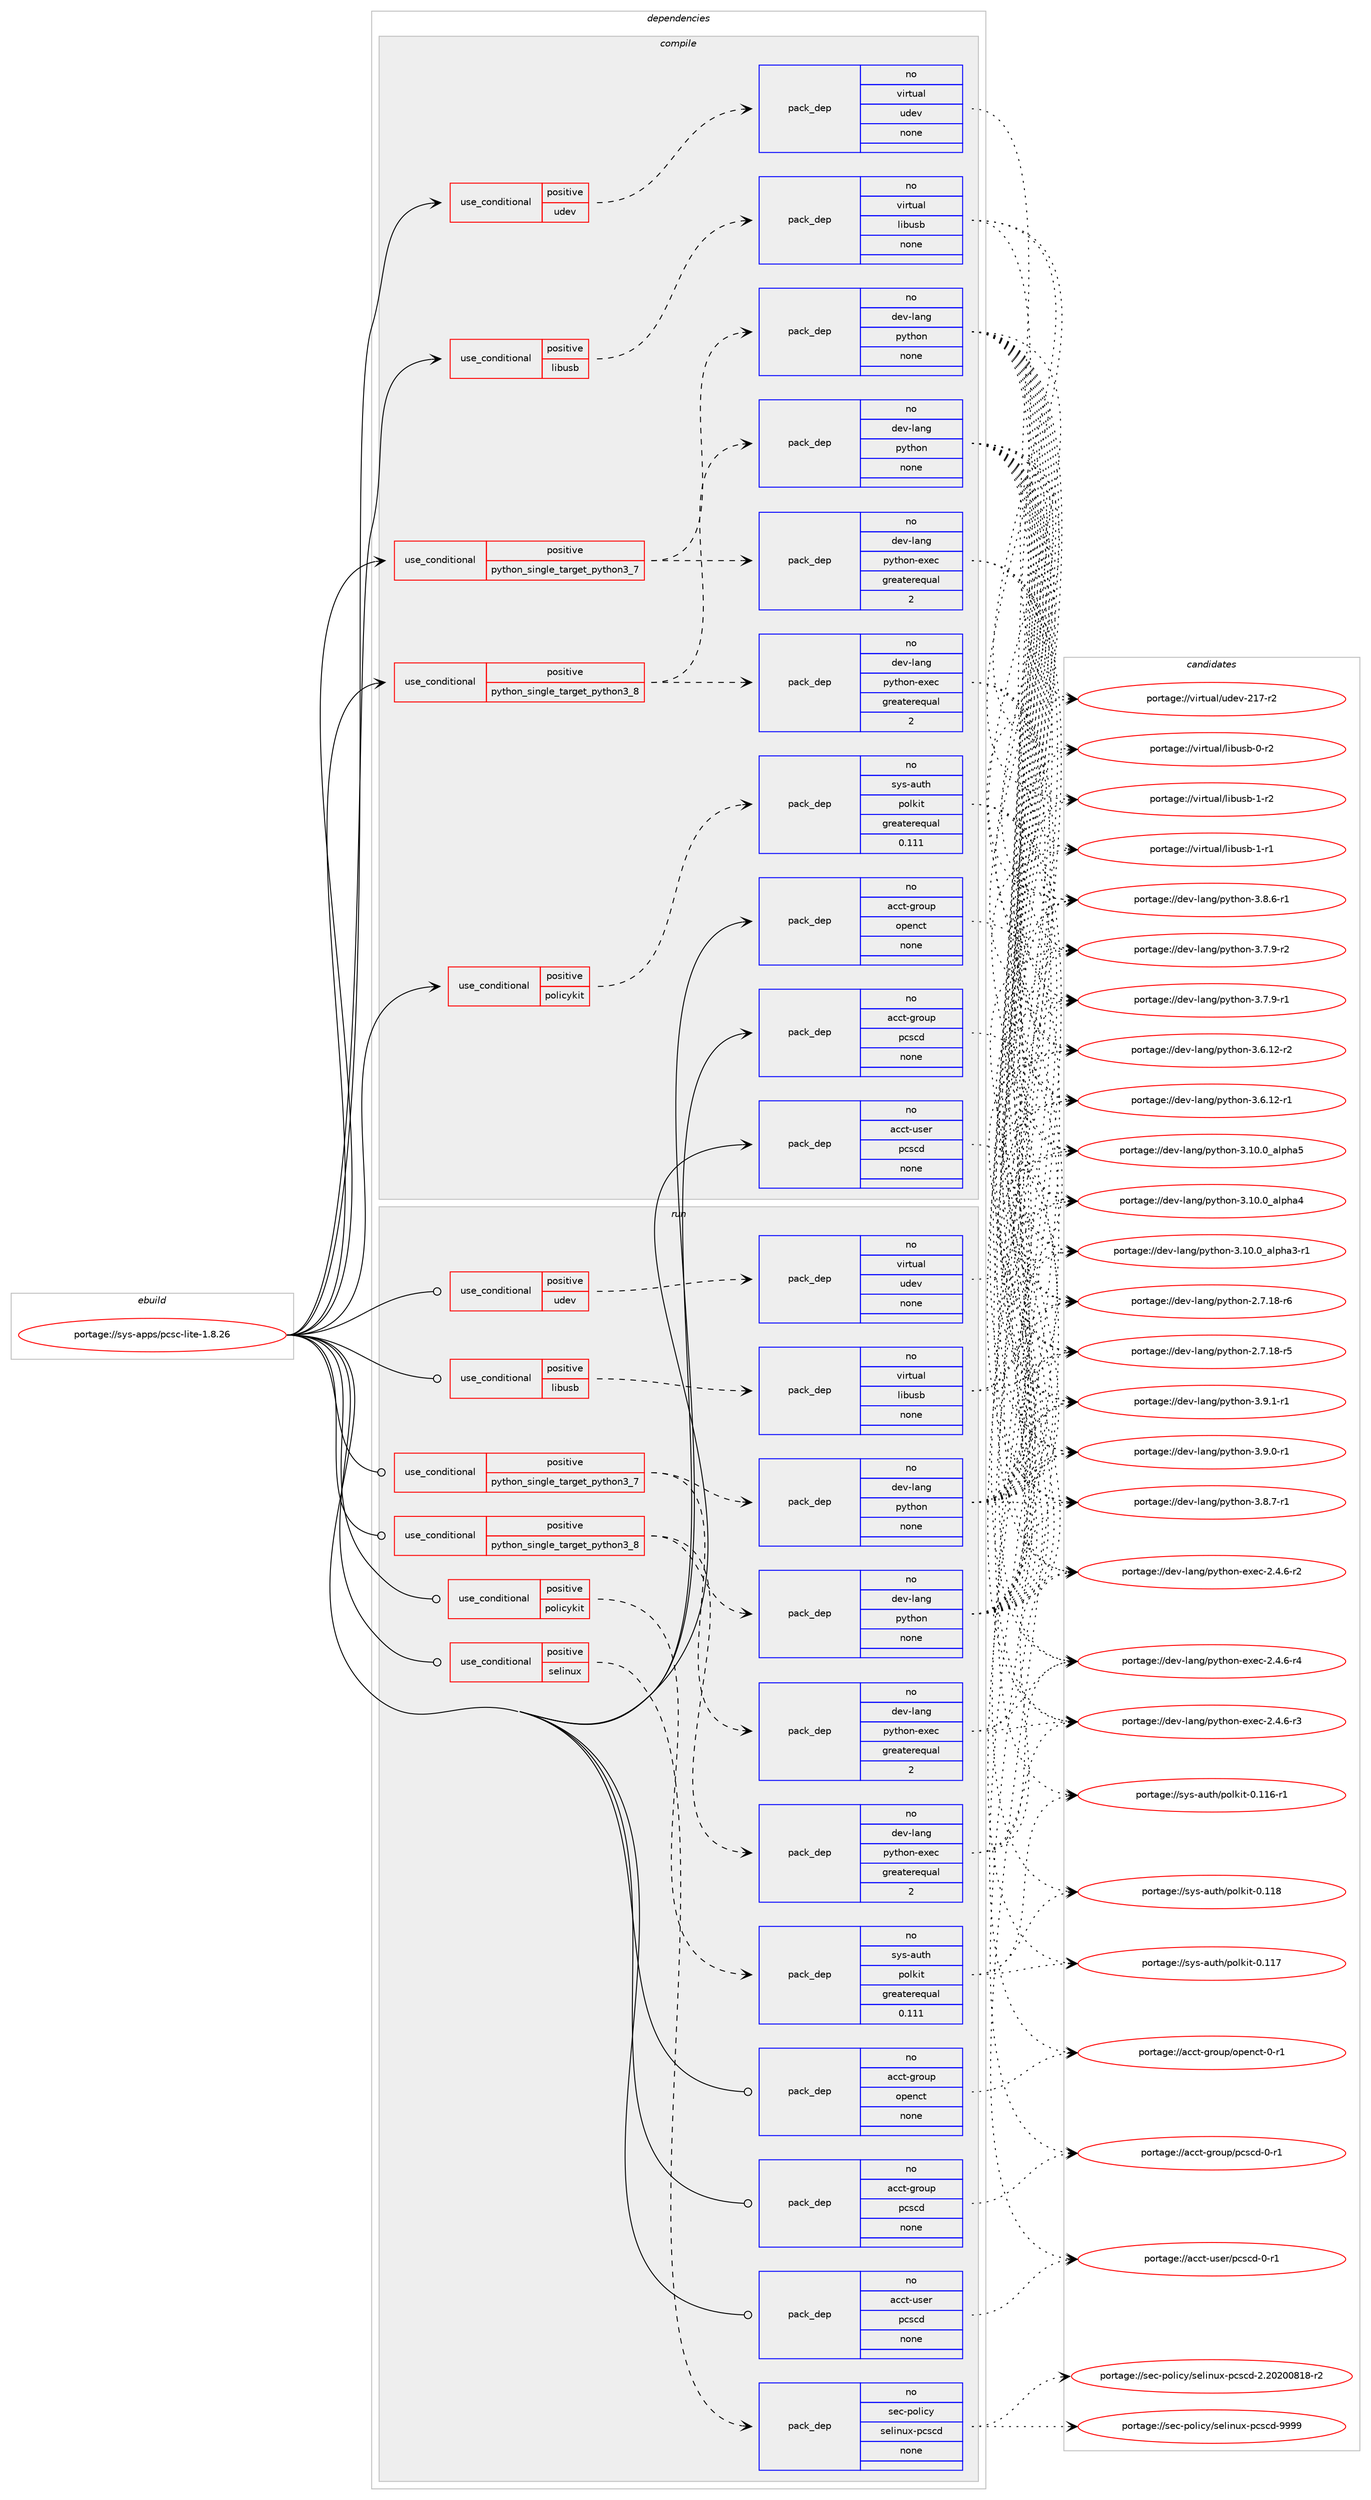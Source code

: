 digraph prolog {

# *************
# Graph options
# *************

newrank=true;
concentrate=true;
compound=true;
graph [rankdir=LR,fontname=Helvetica,fontsize=10,ranksep=1.5];#, ranksep=2.5, nodesep=0.2];
edge  [arrowhead=vee];
node  [fontname=Helvetica,fontsize=10];

# **********
# The ebuild
# **********

subgraph cluster_leftcol {
color=gray;
rank=same;
label=<<i>ebuild</i>>;
id [label="portage://sys-apps/pcsc-lite-1.8.26", color=red, width=4, href="../sys-apps/pcsc-lite-1.8.26.svg"];
}

# ****************
# The dependencies
# ****************

subgraph cluster_midcol {
color=gray;
label=<<i>dependencies</i>>;
subgraph cluster_compile {
fillcolor="#eeeeee";
style=filled;
label=<<i>compile</i>>;
subgraph cond1953 {
dependency6996 [label=<<TABLE BORDER="0" CELLBORDER="1" CELLSPACING="0" CELLPADDING="4"><TR><TD ROWSPAN="3" CELLPADDING="10">use_conditional</TD></TR><TR><TD>positive</TD></TR><TR><TD>libusb</TD></TR></TABLE>>, shape=none, color=red];
subgraph pack4970 {
dependency6997 [label=<<TABLE BORDER="0" CELLBORDER="1" CELLSPACING="0" CELLPADDING="4" WIDTH="220"><TR><TD ROWSPAN="6" CELLPADDING="30">pack_dep</TD></TR><TR><TD WIDTH="110">no</TD></TR><TR><TD>virtual</TD></TR><TR><TD>libusb</TD></TR><TR><TD>none</TD></TR><TR><TD></TD></TR></TABLE>>, shape=none, color=blue];
}
dependency6996:e -> dependency6997:w [weight=20,style="dashed",arrowhead="vee"];
}
id:e -> dependency6996:w [weight=20,style="solid",arrowhead="vee"];
subgraph cond1954 {
dependency6998 [label=<<TABLE BORDER="0" CELLBORDER="1" CELLSPACING="0" CELLPADDING="4"><TR><TD ROWSPAN="3" CELLPADDING="10">use_conditional</TD></TR><TR><TD>positive</TD></TR><TR><TD>policykit</TD></TR></TABLE>>, shape=none, color=red];
subgraph pack4971 {
dependency6999 [label=<<TABLE BORDER="0" CELLBORDER="1" CELLSPACING="0" CELLPADDING="4" WIDTH="220"><TR><TD ROWSPAN="6" CELLPADDING="30">pack_dep</TD></TR><TR><TD WIDTH="110">no</TD></TR><TR><TD>sys-auth</TD></TR><TR><TD>polkit</TD></TR><TR><TD>greaterequal</TD></TR><TR><TD>0.111</TD></TR></TABLE>>, shape=none, color=blue];
}
dependency6998:e -> dependency6999:w [weight=20,style="dashed",arrowhead="vee"];
}
id:e -> dependency6998:w [weight=20,style="solid",arrowhead="vee"];
subgraph cond1955 {
dependency7000 [label=<<TABLE BORDER="0" CELLBORDER="1" CELLSPACING="0" CELLPADDING="4"><TR><TD ROWSPAN="3" CELLPADDING="10">use_conditional</TD></TR><TR><TD>positive</TD></TR><TR><TD>python_single_target_python3_7</TD></TR></TABLE>>, shape=none, color=red];
subgraph pack4972 {
dependency7001 [label=<<TABLE BORDER="0" CELLBORDER="1" CELLSPACING="0" CELLPADDING="4" WIDTH="220"><TR><TD ROWSPAN="6" CELLPADDING="30">pack_dep</TD></TR><TR><TD WIDTH="110">no</TD></TR><TR><TD>dev-lang</TD></TR><TR><TD>python</TD></TR><TR><TD>none</TD></TR><TR><TD></TD></TR></TABLE>>, shape=none, color=blue];
}
dependency7000:e -> dependency7001:w [weight=20,style="dashed",arrowhead="vee"];
subgraph pack4973 {
dependency7002 [label=<<TABLE BORDER="0" CELLBORDER="1" CELLSPACING="0" CELLPADDING="4" WIDTH="220"><TR><TD ROWSPAN="6" CELLPADDING="30">pack_dep</TD></TR><TR><TD WIDTH="110">no</TD></TR><TR><TD>dev-lang</TD></TR><TR><TD>python-exec</TD></TR><TR><TD>greaterequal</TD></TR><TR><TD>2</TD></TR></TABLE>>, shape=none, color=blue];
}
dependency7000:e -> dependency7002:w [weight=20,style="dashed",arrowhead="vee"];
}
id:e -> dependency7000:w [weight=20,style="solid",arrowhead="vee"];
subgraph cond1956 {
dependency7003 [label=<<TABLE BORDER="0" CELLBORDER="1" CELLSPACING="0" CELLPADDING="4"><TR><TD ROWSPAN="3" CELLPADDING="10">use_conditional</TD></TR><TR><TD>positive</TD></TR><TR><TD>python_single_target_python3_8</TD></TR></TABLE>>, shape=none, color=red];
subgraph pack4974 {
dependency7004 [label=<<TABLE BORDER="0" CELLBORDER="1" CELLSPACING="0" CELLPADDING="4" WIDTH="220"><TR><TD ROWSPAN="6" CELLPADDING="30">pack_dep</TD></TR><TR><TD WIDTH="110">no</TD></TR><TR><TD>dev-lang</TD></TR><TR><TD>python</TD></TR><TR><TD>none</TD></TR><TR><TD></TD></TR></TABLE>>, shape=none, color=blue];
}
dependency7003:e -> dependency7004:w [weight=20,style="dashed",arrowhead="vee"];
subgraph pack4975 {
dependency7005 [label=<<TABLE BORDER="0" CELLBORDER="1" CELLSPACING="0" CELLPADDING="4" WIDTH="220"><TR><TD ROWSPAN="6" CELLPADDING="30">pack_dep</TD></TR><TR><TD WIDTH="110">no</TD></TR><TR><TD>dev-lang</TD></TR><TR><TD>python-exec</TD></TR><TR><TD>greaterequal</TD></TR><TR><TD>2</TD></TR></TABLE>>, shape=none, color=blue];
}
dependency7003:e -> dependency7005:w [weight=20,style="dashed",arrowhead="vee"];
}
id:e -> dependency7003:w [weight=20,style="solid",arrowhead="vee"];
subgraph cond1957 {
dependency7006 [label=<<TABLE BORDER="0" CELLBORDER="1" CELLSPACING="0" CELLPADDING="4"><TR><TD ROWSPAN="3" CELLPADDING="10">use_conditional</TD></TR><TR><TD>positive</TD></TR><TR><TD>udev</TD></TR></TABLE>>, shape=none, color=red];
subgraph pack4976 {
dependency7007 [label=<<TABLE BORDER="0" CELLBORDER="1" CELLSPACING="0" CELLPADDING="4" WIDTH="220"><TR><TD ROWSPAN="6" CELLPADDING="30">pack_dep</TD></TR><TR><TD WIDTH="110">no</TD></TR><TR><TD>virtual</TD></TR><TR><TD>udev</TD></TR><TR><TD>none</TD></TR><TR><TD></TD></TR></TABLE>>, shape=none, color=blue];
}
dependency7006:e -> dependency7007:w [weight=20,style="dashed",arrowhead="vee"];
}
id:e -> dependency7006:w [weight=20,style="solid",arrowhead="vee"];
subgraph pack4977 {
dependency7008 [label=<<TABLE BORDER="0" CELLBORDER="1" CELLSPACING="0" CELLPADDING="4" WIDTH="220"><TR><TD ROWSPAN="6" CELLPADDING="30">pack_dep</TD></TR><TR><TD WIDTH="110">no</TD></TR><TR><TD>acct-group</TD></TR><TR><TD>openct</TD></TR><TR><TD>none</TD></TR><TR><TD></TD></TR></TABLE>>, shape=none, color=blue];
}
id:e -> dependency7008:w [weight=20,style="solid",arrowhead="vee"];
subgraph pack4978 {
dependency7009 [label=<<TABLE BORDER="0" CELLBORDER="1" CELLSPACING="0" CELLPADDING="4" WIDTH="220"><TR><TD ROWSPAN="6" CELLPADDING="30">pack_dep</TD></TR><TR><TD WIDTH="110">no</TD></TR><TR><TD>acct-group</TD></TR><TR><TD>pcscd</TD></TR><TR><TD>none</TD></TR><TR><TD></TD></TR></TABLE>>, shape=none, color=blue];
}
id:e -> dependency7009:w [weight=20,style="solid",arrowhead="vee"];
subgraph pack4979 {
dependency7010 [label=<<TABLE BORDER="0" CELLBORDER="1" CELLSPACING="0" CELLPADDING="4" WIDTH="220"><TR><TD ROWSPAN="6" CELLPADDING="30">pack_dep</TD></TR><TR><TD WIDTH="110">no</TD></TR><TR><TD>acct-user</TD></TR><TR><TD>pcscd</TD></TR><TR><TD>none</TD></TR><TR><TD></TD></TR></TABLE>>, shape=none, color=blue];
}
id:e -> dependency7010:w [weight=20,style="solid",arrowhead="vee"];
}
subgraph cluster_compileandrun {
fillcolor="#eeeeee";
style=filled;
label=<<i>compile and run</i>>;
}
subgraph cluster_run {
fillcolor="#eeeeee";
style=filled;
label=<<i>run</i>>;
subgraph cond1958 {
dependency7011 [label=<<TABLE BORDER="0" CELLBORDER="1" CELLSPACING="0" CELLPADDING="4"><TR><TD ROWSPAN="3" CELLPADDING="10">use_conditional</TD></TR><TR><TD>positive</TD></TR><TR><TD>libusb</TD></TR></TABLE>>, shape=none, color=red];
subgraph pack4980 {
dependency7012 [label=<<TABLE BORDER="0" CELLBORDER="1" CELLSPACING="0" CELLPADDING="4" WIDTH="220"><TR><TD ROWSPAN="6" CELLPADDING="30">pack_dep</TD></TR><TR><TD WIDTH="110">no</TD></TR><TR><TD>virtual</TD></TR><TR><TD>libusb</TD></TR><TR><TD>none</TD></TR><TR><TD></TD></TR></TABLE>>, shape=none, color=blue];
}
dependency7011:e -> dependency7012:w [weight=20,style="dashed",arrowhead="vee"];
}
id:e -> dependency7011:w [weight=20,style="solid",arrowhead="odot"];
subgraph cond1959 {
dependency7013 [label=<<TABLE BORDER="0" CELLBORDER="1" CELLSPACING="0" CELLPADDING="4"><TR><TD ROWSPAN="3" CELLPADDING="10">use_conditional</TD></TR><TR><TD>positive</TD></TR><TR><TD>policykit</TD></TR></TABLE>>, shape=none, color=red];
subgraph pack4981 {
dependency7014 [label=<<TABLE BORDER="0" CELLBORDER="1" CELLSPACING="0" CELLPADDING="4" WIDTH="220"><TR><TD ROWSPAN="6" CELLPADDING="30">pack_dep</TD></TR><TR><TD WIDTH="110">no</TD></TR><TR><TD>sys-auth</TD></TR><TR><TD>polkit</TD></TR><TR><TD>greaterequal</TD></TR><TR><TD>0.111</TD></TR></TABLE>>, shape=none, color=blue];
}
dependency7013:e -> dependency7014:w [weight=20,style="dashed",arrowhead="vee"];
}
id:e -> dependency7013:w [weight=20,style="solid",arrowhead="odot"];
subgraph cond1960 {
dependency7015 [label=<<TABLE BORDER="0" CELLBORDER="1" CELLSPACING="0" CELLPADDING="4"><TR><TD ROWSPAN="3" CELLPADDING="10">use_conditional</TD></TR><TR><TD>positive</TD></TR><TR><TD>python_single_target_python3_7</TD></TR></TABLE>>, shape=none, color=red];
subgraph pack4982 {
dependency7016 [label=<<TABLE BORDER="0" CELLBORDER="1" CELLSPACING="0" CELLPADDING="4" WIDTH="220"><TR><TD ROWSPAN="6" CELLPADDING="30">pack_dep</TD></TR><TR><TD WIDTH="110">no</TD></TR><TR><TD>dev-lang</TD></TR><TR><TD>python</TD></TR><TR><TD>none</TD></TR><TR><TD></TD></TR></TABLE>>, shape=none, color=blue];
}
dependency7015:e -> dependency7016:w [weight=20,style="dashed",arrowhead="vee"];
subgraph pack4983 {
dependency7017 [label=<<TABLE BORDER="0" CELLBORDER="1" CELLSPACING="0" CELLPADDING="4" WIDTH="220"><TR><TD ROWSPAN="6" CELLPADDING="30">pack_dep</TD></TR><TR><TD WIDTH="110">no</TD></TR><TR><TD>dev-lang</TD></TR><TR><TD>python-exec</TD></TR><TR><TD>greaterequal</TD></TR><TR><TD>2</TD></TR></TABLE>>, shape=none, color=blue];
}
dependency7015:e -> dependency7017:w [weight=20,style="dashed",arrowhead="vee"];
}
id:e -> dependency7015:w [weight=20,style="solid",arrowhead="odot"];
subgraph cond1961 {
dependency7018 [label=<<TABLE BORDER="0" CELLBORDER="1" CELLSPACING="0" CELLPADDING="4"><TR><TD ROWSPAN="3" CELLPADDING="10">use_conditional</TD></TR><TR><TD>positive</TD></TR><TR><TD>python_single_target_python3_8</TD></TR></TABLE>>, shape=none, color=red];
subgraph pack4984 {
dependency7019 [label=<<TABLE BORDER="0" CELLBORDER="1" CELLSPACING="0" CELLPADDING="4" WIDTH="220"><TR><TD ROWSPAN="6" CELLPADDING="30">pack_dep</TD></TR><TR><TD WIDTH="110">no</TD></TR><TR><TD>dev-lang</TD></TR><TR><TD>python</TD></TR><TR><TD>none</TD></TR><TR><TD></TD></TR></TABLE>>, shape=none, color=blue];
}
dependency7018:e -> dependency7019:w [weight=20,style="dashed",arrowhead="vee"];
subgraph pack4985 {
dependency7020 [label=<<TABLE BORDER="0" CELLBORDER="1" CELLSPACING="0" CELLPADDING="4" WIDTH="220"><TR><TD ROWSPAN="6" CELLPADDING="30">pack_dep</TD></TR><TR><TD WIDTH="110">no</TD></TR><TR><TD>dev-lang</TD></TR><TR><TD>python-exec</TD></TR><TR><TD>greaterequal</TD></TR><TR><TD>2</TD></TR></TABLE>>, shape=none, color=blue];
}
dependency7018:e -> dependency7020:w [weight=20,style="dashed",arrowhead="vee"];
}
id:e -> dependency7018:w [weight=20,style="solid",arrowhead="odot"];
subgraph cond1962 {
dependency7021 [label=<<TABLE BORDER="0" CELLBORDER="1" CELLSPACING="0" CELLPADDING="4"><TR><TD ROWSPAN="3" CELLPADDING="10">use_conditional</TD></TR><TR><TD>positive</TD></TR><TR><TD>selinux</TD></TR></TABLE>>, shape=none, color=red];
subgraph pack4986 {
dependency7022 [label=<<TABLE BORDER="0" CELLBORDER="1" CELLSPACING="0" CELLPADDING="4" WIDTH="220"><TR><TD ROWSPAN="6" CELLPADDING="30">pack_dep</TD></TR><TR><TD WIDTH="110">no</TD></TR><TR><TD>sec-policy</TD></TR><TR><TD>selinux-pcscd</TD></TR><TR><TD>none</TD></TR><TR><TD></TD></TR></TABLE>>, shape=none, color=blue];
}
dependency7021:e -> dependency7022:w [weight=20,style="dashed",arrowhead="vee"];
}
id:e -> dependency7021:w [weight=20,style="solid",arrowhead="odot"];
subgraph cond1963 {
dependency7023 [label=<<TABLE BORDER="0" CELLBORDER="1" CELLSPACING="0" CELLPADDING="4"><TR><TD ROWSPAN="3" CELLPADDING="10">use_conditional</TD></TR><TR><TD>positive</TD></TR><TR><TD>udev</TD></TR></TABLE>>, shape=none, color=red];
subgraph pack4987 {
dependency7024 [label=<<TABLE BORDER="0" CELLBORDER="1" CELLSPACING="0" CELLPADDING="4" WIDTH="220"><TR><TD ROWSPAN="6" CELLPADDING="30">pack_dep</TD></TR><TR><TD WIDTH="110">no</TD></TR><TR><TD>virtual</TD></TR><TR><TD>udev</TD></TR><TR><TD>none</TD></TR><TR><TD></TD></TR></TABLE>>, shape=none, color=blue];
}
dependency7023:e -> dependency7024:w [weight=20,style="dashed",arrowhead="vee"];
}
id:e -> dependency7023:w [weight=20,style="solid",arrowhead="odot"];
subgraph pack4988 {
dependency7025 [label=<<TABLE BORDER="0" CELLBORDER="1" CELLSPACING="0" CELLPADDING="4" WIDTH="220"><TR><TD ROWSPAN="6" CELLPADDING="30">pack_dep</TD></TR><TR><TD WIDTH="110">no</TD></TR><TR><TD>acct-group</TD></TR><TR><TD>openct</TD></TR><TR><TD>none</TD></TR><TR><TD></TD></TR></TABLE>>, shape=none, color=blue];
}
id:e -> dependency7025:w [weight=20,style="solid",arrowhead="odot"];
subgraph pack4989 {
dependency7026 [label=<<TABLE BORDER="0" CELLBORDER="1" CELLSPACING="0" CELLPADDING="4" WIDTH="220"><TR><TD ROWSPAN="6" CELLPADDING="30">pack_dep</TD></TR><TR><TD WIDTH="110">no</TD></TR><TR><TD>acct-group</TD></TR><TR><TD>pcscd</TD></TR><TR><TD>none</TD></TR><TR><TD></TD></TR></TABLE>>, shape=none, color=blue];
}
id:e -> dependency7026:w [weight=20,style="solid",arrowhead="odot"];
subgraph pack4990 {
dependency7027 [label=<<TABLE BORDER="0" CELLBORDER="1" CELLSPACING="0" CELLPADDING="4" WIDTH="220"><TR><TD ROWSPAN="6" CELLPADDING="30">pack_dep</TD></TR><TR><TD WIDTH="110">no</TD></TR><TR><TD>acct-user</TD></TR><TR><TD>pcscd</TD></TR><TR><TD>none</TD></TR><TR><TD></TD></TR></TABLE>>, shape=none, color=blue];
}
id:e -> dependency7027:w [weight=20,style="solid",arrowhead="odot"];
}
}

# **************
# The candidates
# **************

subgraph cluster_choices {
rank=same;
color=gray;
label=<<i>candidates</i>>;

subgraph choice4970 {
color=black;
nodesep=1;
choice1181051141161179710847108105981171159845494511450 [label="portage://virtual/libusb-1-r2", color=red, width=4,href="../virtual/libusb-1-r2.svg"];
choice1181051141161179710847108105981171159845494511449 [label="portage://virtual/libusb-1-r1", color=red, width=4,href="../virtual/libusb-1-r1.svg"];
choice1181051141161179710847108105981171159845484511450 [label="portage://virtual/libusb-0-r2", color=red, width=4,href="../virtual/libusb-0-r2.svg"];
dependency6997:e -> choice1181051141161179710847108105981171159845494511450:w [style=dotted,weight="100"];
dependency6997:e -> choice1181051141161179710847108105981171159845494511449:w [style=dotted,weight="100"];
dependency6997:e -> choice1181051141161179710847108105981171159845484511450:w [style=dotted,weight="100"];
}
subgraph choice4971 {
color=black;
nodesep=1;
choice115121115459711711610447112111108107105116454846494956 [label="portage://sys-auth/polkit-0.118", color=red, width=4,href="../sys-auth/polkit-0.118.svg"];
choice115121115459711711610447112111108107105116454846494955 [label="portage://sys-auth/polkit-0.117", color=red, width=4,href="../sys-auth/polkit-0.117.svg"];
choice1151211154597117116104471121111081071051164548464949544511449 [label="portage://sys-auth/polkit-0.116-r1", color=red, width=4,href="../sys-auth/polkit-0.116-r1.svg"];
dependency6999:e -> choice115121115459711711610447112111108107105116454846494956:w [style=dotted,weight="100"];
dependency6999:e -> choice115121115459711711610447112111108107105116454846494955:w [style=dotted,weight="100"];
dependency6999:e -> choice1151211154597117116104471121111081071051164548464949544511449:w [style=dotted,weight="100"];
}
subgraph choice4972 {
color=black;
nodesep=1;
choice1001011184510897110103471121211161041111104551465746494511449 [label="portage://dev-lang/python-3.9.1-r1", color=red, width=4,href="../dev-lang/python-3.9.1-r1.svg"];
choice1001011184510897110103471121211161041111104551465746484511449 [label="portage://dev-lang/python-3.9.0-r1", color=red, width=4,href="../dev-lang/python-3.9.0-r1.svg"];
choice1001011184510897110103471121211161041111104551465646554511449 [label="portage://dev-lang/python-3.8.7-r1", color=red, width=4,href="../dev-lang/python-3.8.7-r1.svg"];
choice1001011184510897110103471121211161041111104551465646544511449 [label="portage://dev-lang/python-3.8.6-r1", color=red, width=4,href="../dev-lang/python-3.8.6-r1.svg"];
choice1001011184510897110103471121211161041111104551465546574511450 [label="portage://dev-lang/python-3.7.9-r2", color=red, width=4,href="../dev-lang/python-3.7.9-r2.svg"];
choice1001011184510897110103471121211161041111104551465546574511449 [label="portage://dev-lang/python-3.7.9-r1", color=red, width=4,href="../dev-lang/python-3.7.9-r1.svg"];
choice100101118451089711010347112121116104111110455146544649504511450 [label="portage://dev-lang/python-3.6.12-r2", color=red, width=4,href="../dev-lang/python-3.6.12-r2.svg"];
choice100101118451089711010347112121116104111110455146544649504511449 [label="portage://dev-lang/python-3.6.12-r1", color=red, width=4,href="../dev-lang/python-3.6.12-r1.svg"];
choice1001011184510897110103471121211161041111104551464948464895971081121049753 [label="portage://dev-lang/python-3.10.0_alpha5", color=red, width=4,href="../dev-lang/python-3.10.0_alpha5.svg"];
choice1001011184510897110103471121211161041111104551464948464895971081121049752 [label="portage://dev-lang/python-3.10.0_alpha4", color=red, width=4,href="../dev-lang/python-3.10.0_alpha4.svg"];
choice10010111845108971101034711212111610411111045514649484648959710811210497514511449 [label="portage://dev-lang/python-3.10.0_alpha3-r1", color=red, width=4,href="../dev-lang/python-3.10.0_alpha3-r1.svg"];
choice100101118451089711010347112121116104111110455046554649564511454 [label="portage://dev-lang/python-2.7.18-r6", color=red, width=4,href="../dev-lang/python-2.7.18-r6.svg"];
choice100101118451089711010347112121116104111110455046554649564511453 [label="portage://dev-lang/python-2.7.18-r5", color=red, width=4,href="../dev-lang/python-2.7.18-r5.svg"];
dependency7001:e -> choice1001011184510897110103471121211161041111104551465746494511449:w [style=dotted,weight="100"];
dependency7001:e -> choice1001011184510897110103471121211161041111104551465746484511449:w [style=dotted,weight="100"];
dependency7001:e -> choice1001011184510897110103471121211161041111104551465646554511449:w [style=dotted,weight="100"];
dependency7001:e -> choice1001011184510897110103471121211161041111104551465646544511449:w [style=dotted,weight="100"];
dependency7001:e -> choice1001011184510897110103471121211161041111104551465546574511450:w [style=dotted,weight="100"];
dependency7001:e -> choice1001011184510897110103471121211161041111104551465546574511449:w [style=dotted,weight="100"];
dependency7001:e -> choice100101118451089711010347112121116104111110455146544649504511450:w [style=dotted,weight="100"];
dependency7001:e -> choice100101118451089711010347112121116104111110455146544649504511449:w [style=dotted,weight="100"];
dependency7001:e -> choice1001011184510897110103471121211161041111104551464948464895971081121049753:w [style=dotted,weight="100"];
dependency7001:e -> choice1001011184510897110103471121211161041111104551464948464895971081121049752:w [style=dotted,weight="100"];
dependency7001:e -> choice10010111845108971101034711212111610411111045514649484648959710811210497514511449:w [style=dotted,weight="100"];
dependency7001:e -> choice100101118451089711010347112121116104111110455046554649564511454:w [style=dotted,weight="100"];
dependency7001:e -> choice100101118451089711010347112121116104111110455046554649564511453:w [style=dotted,weight="100"];
}
subgraph choice4973 {
color=black;
nodesep=1;
choice10010111845108971101034711212111610411111045101120101994550465246544511452 [label="portage://dev-lang/python-exec-2.4.6-r4", color=red, width=4,href="../dev-lang/python-exec-2.4.6-r4.svg"];
choice10010111845108971101034711212111610411111045101120101994550465246544511451 [label="portage://dev-lang/python-exec-2.4.6-r3", color=red, width=4,href="../dev-lang/python-exec-2.4.6-r3.svg"];
choice10010111845108971101034711212111610411111045101120101994550465246544511450 [label="portage://dev-lang/python-exec-2.4.6-r2", color=red, width=4,href="../dev-lang/python-exec-2.4.6-r2.svg"];
dependency7002:e -> choice10010111845108971101034711212111610411111045101120101994550465246544511452:w [style=dotted,weight="100"];
dependency7002:e -> choice10010111845108971101034711212111610411111045101120101994550465246544511451:w [style=dotted,weight="100"];
dependency7002:e -> choice10010111845108971101034711212111610411111045101120101994550465246544511450:w [style=dotted,weight="100"];
}
subgraph choice4974 {
color=black;
nodesep=1;
choice1001011184510897110103471121211161041111104551465746494511449 [label="portage://dev-lang/python-3.9.1-r1", color=red, width=4,href="../dev-lang/python-3.9.1-r1.svg"];
choice1001011184510897110103471121211161041111104551465746484511449 [label="portage://dev-lang/python-3.9.0-r1", color=red, width=4,href="../dev-lang/python-3.9.0-r1.svg"];
choice1001011184510897110103471121211161041111104551465646554511449 [label="portage://dev-lang/python-3.8.7-r1", color=red, width=4,href="../dev-lang/python-3.8.7-r1.svg"];
choice1001011184510897110103471121211161041111104551465646544511449 [label="portage://dev-lang/python-3.8.6-r1", color=red, width=4,href="../dev-lang/python-3.8.6-r1.svg"];
choice1001011184510897110103471121211161041111104551465546574511450 [label="portage://dev-lang/python-3.7.9-r2", color=red, width=4,href="../dev-lang/python-3.7.9-r2.svg"];
choice1001011184510897110103471121211161041111104551465546574511449 [label="portage://dev-lang/python-3.7.9-r1", color=red, width=4,href="../dev-lang/python-3.7.9-r1.svg"];
choice100101118451089711010347112121116104111110455146544649504511450 [label="portage://dev-lang/python-3.6.12-r2", color=red, width=4,href="../dev-lang/python-3.6.12-r2.svg"];
choice100101118451089711010347112121116104111110455146544649504511449 [label="portage://dev-lang/python-3.6.12-r1", color=red, width=4,href="../dev-lang/python-3.6.12-r1.svg"];
choice1001011184510897110103471121211161041111104551464948464895971081121049753 [label="portage://dev-lang/python-3.10.0_alpha5", color=red, width=4,href="../dev-lang/python-3.10.0_alpha5.svg"];
choice1001011184510897110103471121211161041111104551464948464895971081121049752 [label="portage://dev-lang/python-3.10.0_alpha4", color=red, width=4,href="../dev-lang/python-3.10.0_alpha4.svg"];
choice10010111845108971101034711212111610411111045514649484648959710811210497514511449 [label="portage://dev-lang/python-3.10.0_alpha3-r1", color=red, width=4,href="../dev-lang/python-3.10.0_alpha3-r1.svg"];
choice100101118451089711010347112121116104111110455046554649564511454 [label="portage://dev-lang/python-2.7.18-r6", color=red, width=4,href="../dev-lang/python-2.7.18-r6.svg"];
choice100101118451089711010347112121116104111110455046554649564511453 [label="portage://dev-lang/python-2.7.18-r5", color=red, width=4,href="../dev-lang/python-2.7.18-r5.svg"];
dependency7004:e -> choice1001011184510897110103471121211161041111104551465746494511449:w [style=dotted,weight="100"];
dependency7004:e -> choice1001011184510897110103471121211161041111104551465746484511449:w [style=dotted,weight="100"];
dependency7004:e -> choice1001011184510897110103471121211161041111104551465646554511449:w [style=dotted,weight="100"];
dependency7004:e -> choice1001011184510897110103471121211161041111104551465646544511449:w [style=dotted,weight="100"];
dependency7004:e -> choice1001011184510897110103471121211161041111104551465546574511450:w [style=dotted,weight="100"];
dependency7004:e -> choice1001011184510897110103471121211161041111104551465546574511449:w [style=dotted,weight="100"];
dependency7004:e -> choice100101118451089711010347112121116104111110455146544649504511450:w [style=dotted,weight="100"];
dependency7004:e -> choice100101118451089711010347112121116104111110455146544649504511449:w [style=dotted,weight="100"];
dependency7004:e -> choice1001011184510897110103471121211161041111104551464948464895971081121049753:w [style=dotted,weight="100"];
dependency7004:e -> choice1001011184510897110103471121211161041111104551464948464895971081121049752:w [style=dotted,weight="100"];
dependency7004:e -> choice10010111845108971101034711212111610411111045514649484648959710811210497514511449:w [style=dotted,weight="100"];
dependency7004:e -> choice100101118451089711010347112121116104111110455046554649564511454:w [style=dotted,weight="100"];
dependency7004:e -> choice100101118451089711010347112121116104111110455046554649564511453:w [style=dotted,weight="100"];
}
subgraph choice4975 {
color=black;
nodesep=1;
choice10010111845108971101034711212111610411111045101120101994550465246544511452 [label="portage://dev-lang/python-exec-2.4.6-r4", color=red, width=4,href="../dev-lang/python-exec-2.4.6-r4.svg"];
choice10010111845108971101034711212111610411111045101120101994550465246544511451 [label="portage://dev-lang/python-exec-2.4.6-r3", color=red, width=4,href="../dev-lang/python-exec-2.4.6-r3.svg"];
choice10010111845108971101034711212111610411111045101120101994550465246544511450 [label="portage://dev-lang/python-exec-2.4.6-r2", color=red, width=4,href="../dev-lang/python-exec-2.4.6-r2.svg"];
dependency7005:e -> choice10010111845108971101034711212111610411111045101120101994550465246544511452:w [style=dotted,weight="100"];
dependency7005:e -> choice10010111845108971101034711212111610411111045101120101994550465246544511451:w [style=dotted,weight="100"];
dependency7005:e -> choice10010111845108971101034711212111610411111045101120101994550465246544511450:w [style=dotted,weight="100"];
}
subgraph choice4976 {
color=black;
nodesep=1;
choice1181051141161179710847117100101118455049554511450 [label="portage://virtual/udev-217-r2", color=red, width=4,href="../virtual/udev-217-r2.svg"];
dependency7007:e -> choice1181051141161179710847117100101118455049554511450:w [style=dotted,weight="100"];
}
subgraph choice4977 {
color=black;
nodesep=1;
choice97999911645103114111117112471111121011109911645484511449 [label="portage://acct-group/openct-0-r1", color=red, width=4,href="../acct-group/openct-0-r1.svg"];
dependency7008:e -> choice97999911645103114111117112471111121011109911645484511449:w [style=dotted,weight="100"];
}
subgraph choice4978 {
color=black;
nodesep=1;
choice9799991164510311411111711247112991159910045484511449 [label="portage://acct-group/pcscd-0-r1", color=red, width=4,href="../acct-group/pcscd-0-r1.svg"];
dependency7009:e -> choice9799991164510311411111711247112991159910045484511449:w [style=dotted,weight="100"];
}
subgraph choice4979 {
color=black;
nodesep=1;
choice9799991164511711510111447112991159910045484511449 [label="portage://acct-user/pcscd-0-r1", color=red, width=4,href="../acct-user/pcscd-0-r1.svg"];
dependency7010:e -> choice9799991164511711510111447112991159910045484511449:w [style=dotted,weight="100"];
}
subgraph choice4980 {
color=black;
nodesep=1;
choice1181051141161179710847108105981171159845494511450 [label="portage://virtual/libusb-1-r2", color=red, width=4,href="../virtual/libusb-1-r2.svg"];
choice1181051141161179710847108105981171159845494511449 [label="portage://virtual/libusb-1-r1", color=red, width=4,href="../virtual/libusb-1-r1.svg"];
choice1181051141161179710847108105981171159845484511450 [label="portage://virtual/libusb-0-r2", color=red, width=4,href="../virtual/libusb-0-r2.svg"];
dependency7012:e -> choice1181051141161179710847108105981171159845494511450:w [style=dotted,weight="100"];
dependency7012:e -> choice1181051141161179710847108105981171159845494511449:w [style=dotted,weight="100"];
dependency7012:e -> choice1181051141161179710847108105981171159845484511450:w [style=dotted,weight="100"];
}
subgraph choice4981 {
color=black;
nodesep=1;
choice115121115459711711610447112111108107105116454846494956 [label="portage://sys-auth/polkit-0.118", color=red, width=4,href="../sys-auth/polkit-0.118.svg"];
choice115121115459711711610447112111108107105116454846494955 [label="portage://sys-auth/polkit-0.117", color=red, width=4,href="../sys-auth/polkit-0.117.svg"];
choice1151211154597117116104471121111081071051164548464949544511449 [label="portage://sys-auth/polkit-0.116-r1", color=red, width=4,href="../sys-auth/polkit-0.116-r1.svg"];
dependency7014:e -> choice115121115459711711610447112111108107105116454846494956:w [style=dotted,weight="100"];
dependency7014:e -> choice115121115459711711610447112111108107105116454846494955:w [style=dotted,weight="100"];
dependency7014:e -> choice1151211154597117116104471121111081071051164548464949544511449:w [style=dotted,weight="100"];
}
subgraph choice4982 {
color=black;
nodesep=1;
choice1001011184510897110103471121211161041111104551465746494511449 [label="portage://dev-lang/python-3.9.1-r1", color=red, width=4,href="../dev-lang/python-3.9.1-r1.svg"];
choice1001011184510897110103471121211161041111104551465746484511449 [label="portage://dev-lang/python-3.9.0-r1", color=red, width=4,href="../dev-lang/python-3.9.0-r1.svg"];
choice1001011184510897110103471121211161041111104551465646554511449 [label="portage://dev-lang/python-3.8.7-r1", color=red, width=4,href="../dev-lang/python-3.8.7-r1.svg"];
choice1001011184510897110103471121211161041111104551465646544511449 [label="portage://dev-lang/python-3.8.6-r1", color=red, width=4,href="../dev-lang/python-3.8.6-r1.svg"];
choice1001011184510897110103471121211161041111104551465546574511450 [label="portage://dev-lang/python-3.7.9-r2", color=red, width=4,href="../dev-lang/python-3.7.9-r2.svg"];
choice1001011184510897110103471121211161041111104551465546574511449 [label="portage://dev-lang/python-3.7.9-r1", color=red, width=4,href="../dev-lang/python-3.7.9-r1.svg"];
choice100101118451089711010347112121116104111110455146544649504511450 [label="portage://dev-lang/python-3.6.12-r2", color=red, width=4,href="../dev-lang/python-3.6.12-r2.svg"];
choice100101118451089711010347112121116104111110455146544649504511449 [label="portage://dev-lang/python-3.6.12-r1", color=red, width=4,href="../dev-lang/python-3.6.12-r1.svg"];
choice1001011184510897110103471121211161041111104551464948464895971081121049753 [label="portage://dev-lang/python-3.10.0_alpha5", color=red, width=4,href="../dev-lang/python-3.10.0_alpha5.svg"];
choice1001011184510897110103471121211161041111104551464948464895971081121049752 [label="portage://dev-lang/python-3.10.0_alpha4", color=red, width=4,href="../dev-lang/python-3.10.0_alpha4.svg"];
choice10010111845108971101034711212111610411111045514649484648959710811210497514511449 [label="portage://dev-lang/python-3.10.0_alpha3-r1", color=red, width=4,href="../dev-lang/python-3.10.0_alpha3-r1.svg"];
choice100101118451089711010347112121116104111110455046554649564511454 [label="portage://dev-lang/python-2.7.18-r6", color=red, width=4,href="../dev-lang/python-2.7.18-r6.svg"];
choice100101118451089711010347112121116104111110455046554649564511453 [label="portage://dev-lang/python-2.7.18-r5", color=red, width=4,href="../dev-lang/python-2.7.18-r5.svg"];
dependency7016:e -> choice1001011184510897110103471121211161041111104551465746494511449:w [style=dotted,weight="100"];
dependency7016:e -> choice1001011184510897110103471121211161041111104551465746484511449:w [style=dotted,weight="100"];
dependency7016:e -> choice1001011184510897110103471121211161041111104551465646554511449:w [style=dotted,weight="100"];
dependency7016:e -> choice1001011184510897110103471121211161041111104551465646544511449:w [style=dotted,weight="100"];
dependency7016:e -> choice1001011184510897110103471121211161041111104551465546574511450:w [style=dotted,weight="100"];
dependency7016:e -> choice1001011184510897110103471121211161041111104551465546574511449:w [style=dotted,weight="100"];
dependency7016:e -> choice100101118451089711010347112121116104111110455146544649504511450:w [style=dotted,weight="100"];
dependency7016:e -> choice100101118451089711010347112121116104111110455146544649504511449:w [style=dotted,weight="100"];
dependency7016:e -> choice1001011184510897110103471121211161041111104551464948464895971081121049753:w [style=dotted,weight="100"];
dependency7016:e -> choice1001011184510897110103471121211161041111104551464948464895971081121049752:w [style=dotted,weight="100"];
dependency7016:e -> choice10010111845108971101034711212111610411111045514649484648959710811210497514511449:w [style=dotted,weight="100"];
dependency7016:e -> choice100101118451089711010347112121116104111110455046554649564511454:w [style=dotted,weight="100"];
dependency7016:e -> choice100101118451089711010347112121116104111110455046554649564511453:w [style=dotted,weight="100"];
}
subgraph choice4983 {
color=black;
nodesep=1;
choice10010111845108971101034711212111610411111045101120101994550465246544511452 [label="portage://dev-lang/python-exec-2.4.6-r4", color=red, width=4,href="../dev-lang/python-exec-2.4.6-r4.svg"];
choice10010111845108971101034711212111610411111045101120101994550465246544511451 [label="portage://dev-lang/python-exec-2.4.6-r3", color=red, width=4,href="../dev-lang/python-exec-2.4.6-r3.svg"];
choice10010111845108971101034711212111610411111045101120101994550465246544511450 [label="portage://dev-lang/python-exec-2.4.6-r2", color=red, width=4,href="../dev-lang/python-exec-2.4.6-r2.svg"];
dependency7017:e -> choice10010111845108971101034711212111610411111045101120101994550465246544511452:w [style=dotted,weight="100"];
dependency7017:e -> choice10010111845108971101034711212111610411111045101120101994550465246544511451:w [style=dotted,weight="100"];
dependency7017:e -> choice10010111845108971101034711212111610411111045101120101994550465246544511450:w [style=dotted,weight="100"];
}
subgraph choice4984 {
color=black;
nodesep=1;
choice1001011184510897110103471121211161041111104551465746494511449 [label="portage://dev-lang/python-3.9.1-r1", color=red, width=4,href="../dev-lang/python-3.9.1-r1.svg"];
choice1001011184510897110103471121211161041111104551465746484511449 [label="portage://dev-lang/python-3.9.0-r1", color=red, width=4,href="../dev-lang/python-3.9.0-r1.svg"];
choice1001011184510897110103471121211161041111104551465646554511449 [label="portage://dev-lang/python-3.8.7-r1", color=red, width=4,href="../dev-lang/python-3.8.7-r1.svg"];
choice1001011184510897110103471121211161041111104551465646544511449 [label="portage://dev-lang/python-3.8.6-r1", color=red, width=4,href="../dev-lang/python-3.8.6-r1.svg"];
choice1001011184510897110103471121211161041111104551465546574511450 [label="portage://dev-lang/python-3.7.9-r2", color=red, width=4,href="../dev-lang/python-3.7.9-r2.svg"];
choice1001011184510897110103471121211161041111104551465546574511449 [label="portage://dev-lang/python-3.7.9-r1", color=red, width=4,href="../dev-lang/python-3.7.9-r1.svg"];
choice100101118451089711010347112121116104111110455146544649504511450 [label="portage://dev-lang/python-3.6.12-r2", color=red, width=4,href="../dev-lang/python-3.6.12-r2.svg"];
choice100101118451089711010347112121116104111110455146544649504511449 [label="portage://dev-lang/python-3.6.12-r1", color=red, width=4,href="../dev-lang/python-3.6.12-r1.svg"];
choice1001011184510897110103471121211161041111104551464948464895971081121049753 [label="portage://dev-lang/python-3.10.0_alpha5", color=red, width=4,href="../dev-lang/python-3.10.0_alpha5.svg"];
choice1001011184510897110103471121211161041111104551464948464895971081121049752 [label="portage://dev-lang/python-3.10.0_alpha4", color=red, width=4,href="../dev-lang/python-3.10.0_alpha4.svg"];
choice10010111845108971101034711212111610411111045514649484648959710811210497514511449 [label="portage://dev-lang/python-3.10.0_alpha3-r1", color=red, width=4,href="../dev-lang/python-3.10.0_alpha3-r1.svg"];
choice100101118451089711010347112121116104111110455046554649564511454 [label="portage://dev-lang/python-2.7.18-r6", color=red, width=4,href="../dev-lang/python-2.7.18-r6.svg"];
choice100101118451089711010347112121116104111110455046554649564511453 [label="portage://dev-lang/python-2.7.18-r5", color=red, width=4,href="../dev-lang/python-2.7.18-r5.svg"];
dependency7019:e -> choice1001011184510897110103471121211161041111104551465746494511449:w [style=dotted,weight="100"];
dependency7019:e -> choice1001011184510897110103471121211161041111104551465746484511449:w [style=dotted,weight="100"];
dependency7019:e -> choice1001011184510897110103471121211161041111104551465646554511449:w [style=dotted,weight="100"];
dependency7019:e -> choice1001011184510897110103471121211161041111104551465646544511449:w [style=dotted,weight="100"];
dependency7019:e -> choice1001011184510897110103471121211161041111104551465546574511450:w [style=dotted,weight="100"];
dependency7019:e -> choice1001011184510897110103471121211161041111104551465546574511449:w [style=dotted,weight="100"];
dependency7019:e -> choice100101118451089711010347112121116104111110455146544649504511450:w [style=dotted,weight="100"];
dependency7019:e -> choice100101118451089711010347112121116104111110455146544649504511449:w [style=dotted,weight="100"];
dependency7019:e -> choice1001011184510897110103471121211161041111104551464948464895971081121049753:w [style=dotted,weight="100"];
dependency7019:e -> choice1001011184510897110103471121211161041111104551464948464895971081121049752:w [style=dotted,weight="100"];
dependency7019:e -> choice10010111845108971101034711212111610411111045514649484648959710811210497514511449:w [style=dotted,weight="100"];
dependency7019:e -> choice100101118451089711010347112121116104111110455046554649564511454:w [style=dotted,weight="100"];
dependency7019:e -> choice100101118451089711010347112121116104111110455046554649564511453:w [style=dotted,weight="100"];
}
subgraph choice4985 {
color=black;
nodesep=1;
choice10010111845108971101034711212111610411111045101120101994550465246544511452 [label="portage://dev-lang/python-exec-2.4.6-r4", color=red, width=4,href="../dev-lang/python-exec-2.4.6-r4.svg"];
choice10010111845108971101034711212111610411111045101120101994550465246544511451 [label="portage://dev-lang/python-exec-2.4.6-r3", color=red, width=4,href="../dev-lang/python-exec-2.4.6-r3.svg"];
choice10010111845108971101034711212111610411111045101120101994550465246544511450 [label="portage://dev-lang/python-exec-2.4.6-r2", color=red, width=4,href="../dev-lang/python-exec-2.4.6-r2.svg"];
dependency7020:e -> choice10010111845108971101034711212111610411111045101120101994550465246544511452:w [style=dotted,weight="100"];
dependency7020:e -> choice10010111845108971101034711212111610411111045101120101994550465246544511451:w [style=dotted,weight="100"];
dependency7020:e -> choice10010111845108971101034711212111610411111045101120101994550465246544511450:w [style=dotted,weight="100"];
}
subgraph choice4986 {
color=black;
nodesep=1;
choice115101994511211110810599121471151011081051101171204511299115991004557575757 [label="portage://sec-policy/selinux-pcscd-9999", color=red, width=4,href="../sec-policy/selinux-pcscd-9999.svg"];
choice1151019945112111108105991214711510110810511011712045112991159910045504650485048485649564511450 [label="portage://sec-policy/selinux-pcscd-2.20200818-r2", color=red, width=4,href="../sec-policy/selinux-pcscd-2.20200818-r2.svg"];
dependency7022:e -> choice115101994511211110810599121471151011081051101171204511299115991004557575757:w [style=dotted,weight="100"];
dependency7022:e -> choice1151019945112111108105991214711510110810511011712045112991159910045504650485048485649564511450:w [style=dotted,weight="100"];
}
subgraph choice4987 {
color=black;
nodesep=1;
choice1181051141161179710847117100101118455049554511450 [label="portage://virtual/udev-217-r2", color=red, width=4,href="../virtual/udev-217-r2.svg"];
dependency7024:e -> choice1181051141161179710847117100101118455049554511450:w [style=dotted,weight="100"];
}
subgraph choice4988 {
color=black;
nodesep=1;
choice97999911645103114111117112471111121011109911645484511449 [label="portage://acct-group/openct-0-r1", color=red, width=4,href="../acct-group/openct-0-r1.svg"];
dependency7025:e -> choice97999911645103114111117112471111121011109911645484511449:w [style=dotted,weight="100"];
}
subgraph choice4989 {
color=black;
nodesep=1;
choice9799991164510311411111711247112991159910045484511449 [label="portage://acct-group/pcscd-0-r1", color=red, width=4,href="../acct-group/pcscd-0-r1.svg"];
dependency7026:e -> choice9799991164510311411111711247112991159910045484511449:w [style=dotted,weight="100"];
}
subgraph choice4990 {
color=black;
nodesep=1;
choice9799991164511711510111447112991159910045484511449 [label="portage://acct-user/pcscd-0-r1", color=red, width=4,href="../acct-user/pcscd-0-r1.svg"];
dependency7027:e -> choice9799991164511711510111447112991159910045484511449:w [style=dotted,weight="100"];
}
}

}
